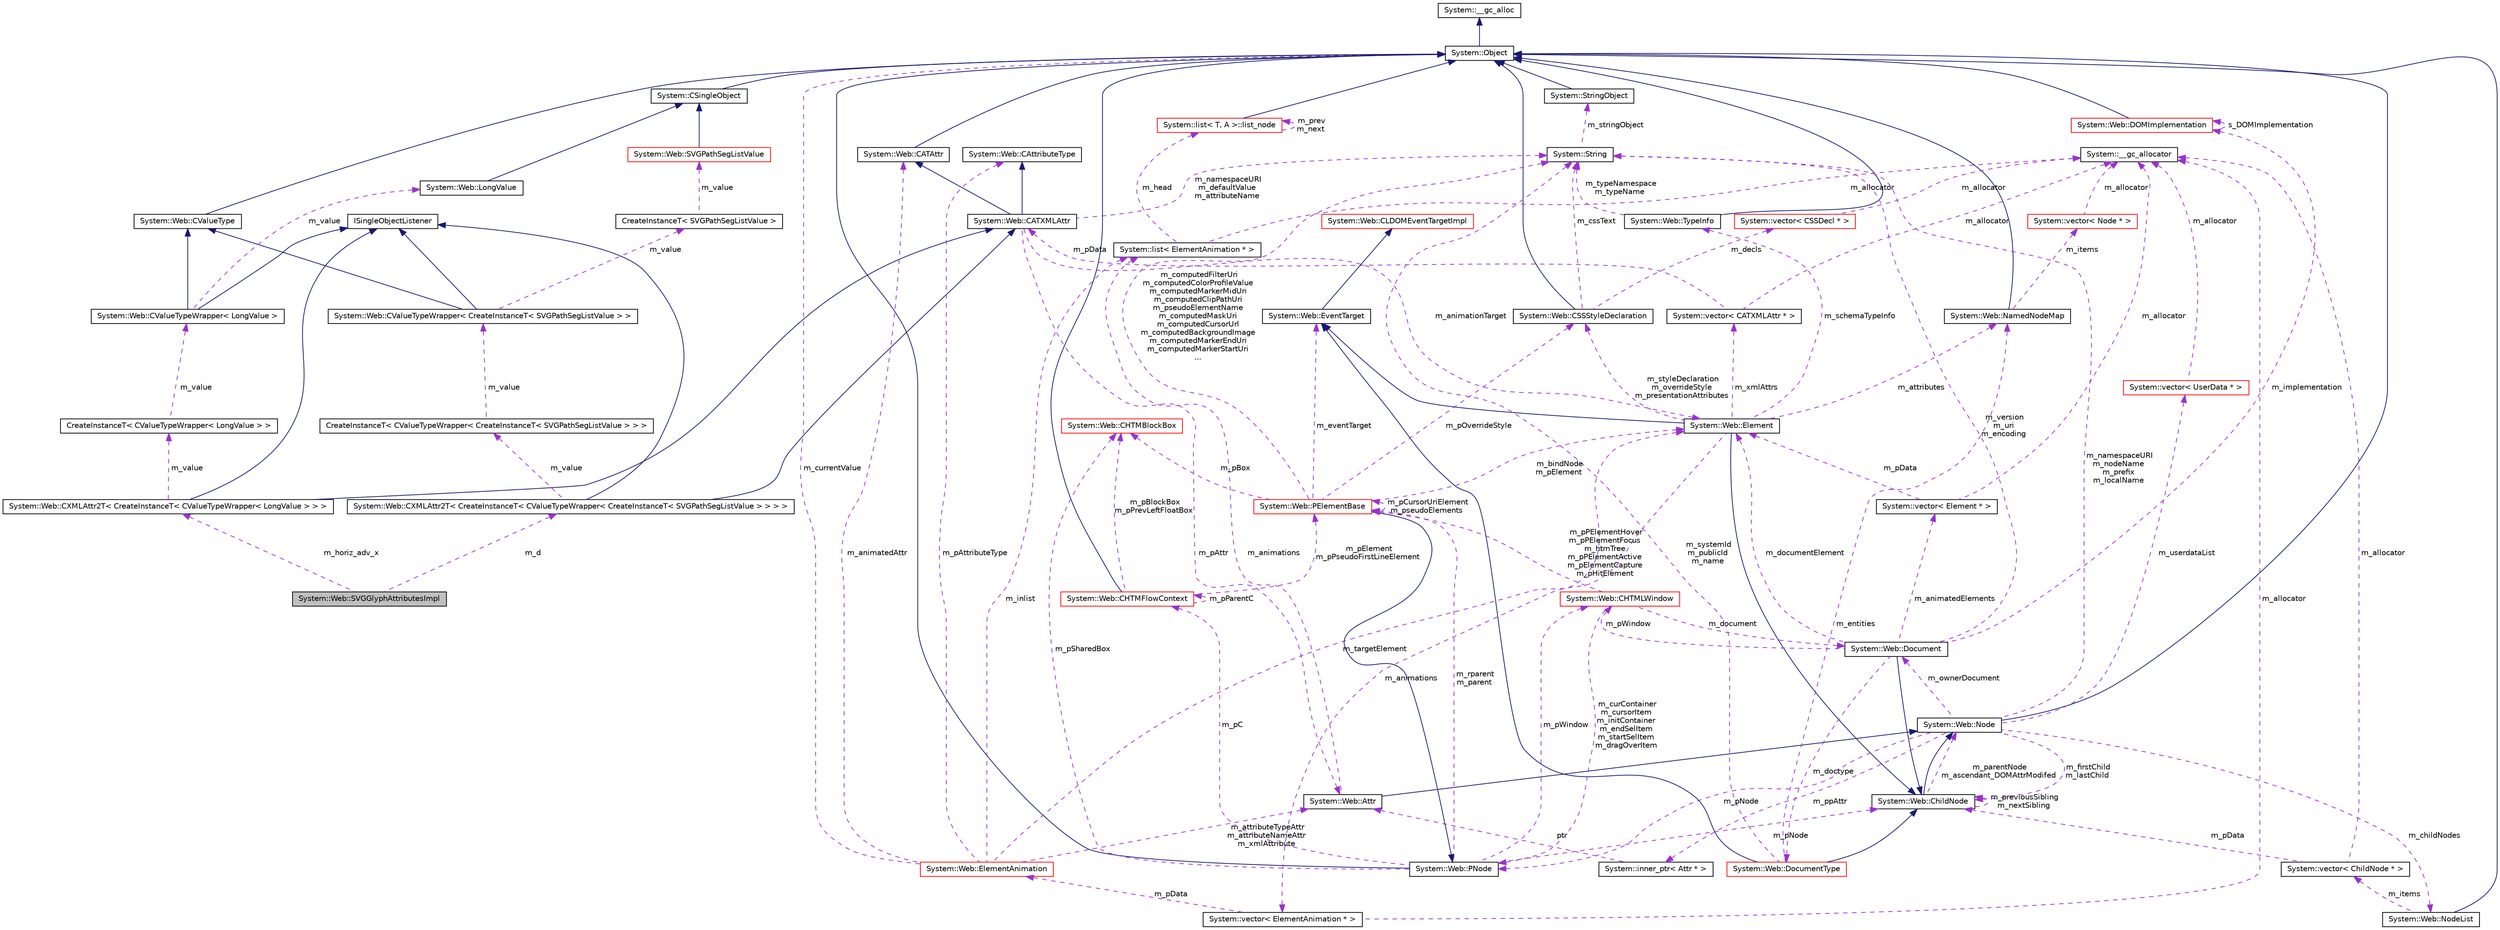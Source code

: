 digraph G
{
  edge [fontname="Helvetica",fontsize="10",labelfontname="Helvetica",labelfontsize="10"];
  node [fontname="Helvetica",fontsize="10",shape=record];
  Node1 [label="System::Web::SVGGlyphAttributesImpl",height=0.2,width=0.4,color="black", fillcolor="grey75", style="filled" fontcolor="black"];
  Node2 -> Node1 [dir="back",color="darkorchid3",fontsize="10",style="dashed",label=" m_d" ,fontname="Helvetica"];
  Node2 [label="System::Web::CXMLAttr2T\< CreateInstanceT\< CValueTypeWrapper\< CreateInstanceT\< SVGPathSegListValue \> \> \> \>",height=0.2,width=0.4,color="black", fillcolor="white", style="filled",URL="$class_system_1_1_web_1_1_c_x_m_l_attr2_t.html"];
  Node3 -> Node2 [dir="back",color="midnightblue",fontsize="10",style="solid",fontname="Helvetica"];
  Node3 [label="System::Web::CATXMLAttr",height=0.2,width=0.4,color="black", fillcolor="white", style="filled",URL="$class_system_1_1_web_1_1_c_a_t_x_m_l_attr.html"];
  Node4 -> Node3 [dir="back",color="midnightblue",fontsize="10",style="solid",fontname="Helvetica"];
  Node4 [label="System::Web::CATAttr",height=0.2,width=0.4,color="black", fillcolor="white", style="filled",URL="$class_system_1_1_web_1_1_c_a_t_attr.html"];
  Node5 -> Node4 [dir="back",color="midnightblue",fontsize="10",style="solid",fontname="Helvetica"];
  Node5 [label="System::Object",height=0.2,width=0.4,color="black", fillcolor="white", style="filled",URL="$class_system_1_1_object.html"];
  Node6 -> Node5 [dir="back",color="midnightblue",fontsize="10",style="solid",fontname="Helvetica"];
  Node6 [label="System::__gc_alloc",height=0.2,width=0.4,color="black", fillcolor="white", style="filled",URL="$class_system_1_1____gc__alloc.html"];
  Node7 -> Node3 [dir="back",color="midnightblue",fontsize="10",style="solid",fontname="Helvetica"];
  Node7 [label="System::Web::CAttributeType",height=0.2,width=0.4,color="black", fillcolor="white", style="filled",URL="$class_system_1_1_web_1_1_c_attribute_type.html"];
  Node8 -> Node3 [dir="back",color="darkorchid3",fontsize="10",style="dashed",label=" m_pAttr" ,fontname="Helvetica"];
  Node8 [label="System::Web::Attr",height=0.2,width=0.4,color="black", fillcolor="white", style="filled",URL="$class_system_1_1_web_1_1_attr.html"];
  Node9 -> Node8 [dir="back",color="midnightblue",fontsize="10",style="solid",fontname="Helvetica"];
  Node9 [label="System::Web::Node",height=0.2,width=0.4,color="black", fillcolor="white", style="filled",URL="$class_system_1_1_web_1_1_node.html"];
  Node5 -> Node9 [dir="back",color="midnightblue",fontsize="10",style="solid",fontname="Helvetica"];
  Node10 -> Node9 [dir="back",color="darkorchid3",fontsize="10",style="dashed",label=" m_childNodes" ,fontname="Helvetica"];
  Node10 [label="System::Web::NodeList",height=0.2,width=0.4,color="black", fillcolor="white", style="filled",URL="$class_system_1_1_web_1_1_node_list.html"];
  Node5 -> Node10 [dir="back",color="midnightblue",fontsize="10",style="solid",fontname="Helvetica"];
  Node11 -> Node10 [dir="back",color="darkorchid3",fontsize="10",style="dashed",label=" m_items" ,fontname="Helvetica"];
  Node11 [label="System::vector\< ChildNode * \>",height=0.2,width=0.4,color="black", fillcolor="white", style="filled",URL="$class_system_1_1vector.html"];
  Node12 -> Node11 [dir="back",color="darkorchid3",fontsize="10",style="dashed",label=" m_allocator" ,fontname="Helvetica"];
  Node12 [label="System::__gc_allocator",height=0.2,width=0.4,color="black", fillcolor="white", style="filled",URL="$class_system_1_1____gc__allocator.html"];
  Node13 -> Node11 [dir="back",color="darkorchid3",fontsize="10",style="dashed",label=" m_pData" ,fontname="Helvetica"];
  Node13 [label="System::Web::ChildNode",height=0.2,width=0.4,color="black", fillcolor="white", style="filled",URL="$class_system_1_1_web_1_1_child_node.html"];
  Node9 -> Node13 [dir="back",color="midnightblue",fontsize="10",style="solid",fontname="Helvetica"];
  Node9 -> Node13 [dir="back",color="darkorchid3",fontsize="10",style="dashed",label=" m_parentNode\nm_ascendant_DOMAttrModifed" ,fontname="Helvetica"];
  Node13 -> Node13 [dir="back",color="darkorchid3",fontsize="10",style="dashed",label=" m_previousSibling\nm_nextSibling" ,fontname="Helvetica"];
  Node14 -> Node9 [dir="back",color="darkorchid3",fontsize="10",style="dashed",label=" m_ownerDocument" ,fontname="Helvetica"];
  Node14 [label="System::Web::Document",height=0.2,width=0.4,color="black", fillcolor="white", style="filled",URL="$class_system_1_1_web_1_1_document.html"];
  Node13 -> Node14 [dir="back",color="midnightblue",fontsize="10",style="solid",fontname="Helvetica"];
  Node15 -> Node14 [dir="back",color="darkorchid3",fontsize="10",style="dashed",label=" m_implementation" ,fontname="Helvetica"];
  Node15 [label="System::Web::DOMImplementation",height=0.2,width=0.4,color="red", fillcolor="white", style="filled",URL="$class_system_1_1_web_1_1_d_o_m_implementation.html"];
  Node5 -> Node15 [dir="back",color="midnightblue",fontsize="10",style="solid",fontname="Helvetica"];
  Node15 -> Node15 [dir="back",color="darkorchid3",fontsize="10",style="dashed",label=" s_DOMImplementation" ,fontname="Helvetica"];
  Node16 -> Node14 [dir="back",color="darkorchid3",fontsize="10",style="dashed",label=" m_doctype" ,fontname="Helvetica"];
  Node16 [label="System::Web::DocumentType",height=0.2,width=0.4,color="red", fillcolor="white", style="filled",URL="$class_system_1_1_web_1_1_document_type.html"];
  Node13 -> Node16 [dir="back",color="midnightblue",fontsize="10",style="solid",fontname="Helvetica"];
  Node17 -> Node16 [dir="back",color="midnightblue",fontsize="10",style="solid",fontname="Helvetica"];
  Node17 [label="System::Web::EventTarget",height=0.2,width=0.4,color="black", fillcolor="white", style="filled",URL="$class_system_1_1_web_1_1_event_target.html"];
  Node18 -> Node17 [dir="back",color="midnightblue",fontsize="10",style="solid",fontname="Helvetica"];
  Node18 [label="System::Web::CLDOMEventTargetImpl",height=0.2,width=0.4,color="red", fillcolor="white", style="filled",URL="$class_system_1_1_web_1_1_c_l_d_o_m_event_target_impl.html"];
  Node19 -> Node16 [dir="back",color="darkorchid3",fontsize="10",style="dashed",label=" m_entities" ,fontname="Helvetica"];
  Node19 [label="System::Web::NamedNodeMap",height=0.2,width=0.4,color="black", fillcolor="white", style="filled",URL="$class_system_1_1_web_1_1_named_node_map.html"];
  Node5 -> Node19 [dir="back",color="midnightblue",fontsize="10",style="solid",fontname="Helvetica"];
  Node20 -> Node19 [dir="back",color="darkorchid3",fontsize="10",style="dashed",label=" m_items" ,fontname="Helvetica"];
  Node20 [label="System::vector\< Node * \>",height=0.2,width=0.4,color="red", fillcolor="white", style="filled",URL="$class_system_1_1vector.html"];
  Node12 -> Node20 [dir="back",color="darkorchid3",fontsize="10",style="dashed",label=" m_allocator" ,fontname="Helvetica"];
  Node21 -> Node16 [dir="back",color="darkorchid3",fontsize="10",style="dashed",label=" m_systemId\nm_publicId\nm_name" ,fontname="Helvetica"];
  Node21 [label="System::String",height=0.2,width=0.4,color="black", fillcolor="white", style="filled",URL="$class_system_1_1_string.html"];
  Node22 -> Node21 [dir="back",color="darkorchid3",fontsize="10",style="dashed",label=" m_stringObject" ,fontname="Helvetica"];
  Node22 [label="System::StringObject",height=0.2,width=0.4,color="black", fillcolor="white", style="filled",URL="$class_system_1_1_string_object.html"];
  Node5 -> Node22 [dir="back",color="midnightblue",fontsize="10",style="solid",fontname="Helvetica"];
  Node23 -> Node14 [dir="back",color="darkorchid3",fontsize="10",style="dashed",label=" m_animatedElements" ,fontname="Helvetica"];
  Node23 [label="System::vector\< Element * \>",height=0.2,width=0.4,color="black", fillcolor="white", style="filled",URL="$class_system_1_1vector.html"];
  Node12 -> Node23 [dir="back",color="darkorchid3",fontsize="10",style="dashed",label=" m_allocator" ,fontname="Helvetica"];
  Node24 -> Node23 [dir="back",color="darkorchid3",fontsize="10",style="dashed",label=" m_pData" ,fontname="Helvetica"];
  Node24 [label="System::Web::Element",height=0.2,width=0.4,color="black", fillcolor="white", style="filled",URL="$class_system_1_1_web_1_1_element.html"];
  Node13 -> Node24 [dir="back",color="midnightblue",fontsize="10",style="solid",fontname="Helvetica"];
  Node17 -> Node24 [dir="back",color="midnightblue",fontsize="10",style="solid",fontname="Helvetica"];
  Node25 -> Node24 [dir="back",color="darkorchid3",fontsize="10",style="dashed",label=" m_xmlAttrs" ,fontname="Helvetica"];
  Node25 [label="System::vector\< CATXMLAttr * \>",height=0.2,width=0.4,color="black", fillcolor="white", style="filled",URL="$class_system_1_1vector.html"];
  Node12 -> Node25 [dir="back",color="darkorchid3",fontsize="10",style="dashed",label=" m_allocator" ,fontname="Helvetica"];
  Node3 -> Node25 [dir="back",color="darkorchid3",fontsize="10",style="dashed",label=" m_pData" ,fontname="Helvetica"];
  Node19 -> Node24 [dir="back",color="darkorchid3",fontsize="10",style="dashed",label=" m_attributes" ,fontname="Helvetica"];
  Node26 -> Node24 [dir="back",color="darkorchid3",fontsize="10",style="dashed",label=" m_schemaTypeInfo" ,fontname="Helvetica"];
  Node26 [label="System::Web::TypeInfo",height=0.2,width=0.4,color="black", fillcolor="white", style="filled",URL="$class_system_1_1_web_1_1_type_info.html"];
  Node5 -> Node26 [dir="back",color="midnightblue",fontsize="10",style="solid",fontname="Helvetica"];
  Node21 -> Node26 [dir="back",color="darkorchid3",fontsize="10",style="dashed",label=" m_typeNamespace\nm_typeName" ,fontname="Helvetica"];
  Node27 -> Node24 [dir="back",color="darkorchid3",fontsize="10",style="dashed",label=" m_styleDeclaration\nm_overrideStyle\nm_presentationAttributes" ,fontname="Helvetica"];
  Node27 [label="System::Web::CSSStyleDeclaration",height=0.2,width=0.4,color="black", fillcolor="white", style="filled",URL="$class_system_1_1_web_1_1_c_s_s_style_declaration.html"];
  Node5 -> Node27 [dir="back",color="midnightblue",fontsize="10",style="solid",fontname="Helvetica"];
  Node21 -> Node27 [dir="back",color="darkorchid3",fontsize="10",style="dashed",label=" m_cssText" ,fontname="Helvetica"];
  Node28 -> Node27 [dir="back",color="darkorchid3",fontsize="10",style="dashed",label=" m_decls" ,fontname="Helvetica"];
  Node28 [label="System::vector\< CSSDecl * \>",height=0.2,width=0.4,color="red", fillcolor="white", style="filled",URL="$class_system_1_1vector.html"];
  Node12 -> Node28 [dir="back",color="darkorchid3",fontsize="10",style="dashed",label=" m_allocator" ,fontname="Helvetica"];
  Node29 -> Node24 [dir="back",color="darkorchid3",fontsize="10",style="dashed",label=" m_animations" ,fontname="Helvetica"];
  Node29 [label="System::vector\< ElementAnimation * \>",height=0.2,width=0.4,color="black", fillcolor="white", style="filled",URL="$class_system_1_1vector.html"];
  Node12 -> Node29 [dir="back",color="darkorchid3",fontsize="10",style="dashed",label=" m_allocator" ,fontname="Helvetica"];
  Node30 -> Node29 [dir="back",color="darkorchid3",fontsize="10",style="dashed",label=" m_pData" ,fontname="Helvetica"];
  Node30 [label="System::Web::ElementAnimation",height=0.2,width=0.4,color="red", fillcolor="white", style="filled",URL="$class_system_1_1_web_1_1_element_animation.html"];
  Node4 -> Node30 [dir="back",color="darkorchid3",fontsize="10",style="dashed",label=" m_animatedAttr" ,fontname="Helvetica"];
  Node31 -> Node30 [dir="back",color="darkorchid3",fontsize="10",style="dashed",label=" m_inlist" ,fontname="Helvetica"];
  Node31 [label="System::list\< ElementAnimation * \>",height=0.2,width=0.4,color="black", fillcolor="white", style="filled",URL="$class_system_1_1list.html"];
  Node12 -> Node31 [dir="back",color="darkorchid3",fontsize="10",style="dashed",label=" m_allocator" ,fontname="Helvetica"];
  Node32 -> Node31 [dir="back",color="darkorchid3",fontsize="10",style="dashed",label=" m_head" ,fontname="Helvetica"];
  Node32 [label="System::list\< T, A \>::list_node",height=0.2,width=0.4,color="red", fillcolor="white", style="filled",URL="$class_system_1_1list_1_1list__node.html"];
  Node5 -> Node32 [dir="back",color="midnightblue",fontsize="10",style="solid",fontname="Helvetica"];
  Node32 -> Node32 [dir="back",color="darkorchid3",fontsize="10",style="dashed",label=" m_prev\nm_next" ,fontname="Helvetica"];
  Node7 -> Node30 [dir="back",color="darkorchid3",fontsize="10",style="dashed",label=" m_pAttributeType" ,fontname="Helvetica"];
  Node8 -> Node30 [dir="back",color="darkorchid3",fontsize="10",style="dashed",label=" m_attributeTypeAttr\nm_attributeNameAttr\nm_xmlAttribute" ,fontname="Helvetica"];
  Node24 -> Node30 [dir="back",color="darkorchid3",fontsize="10",style="dashed",label=" m_targetElement" ,fontname="Helvetica"];
  Node5 -> Node30 [dir="back",color="darkorchid3",fontsize="10",style="dashed",label=" m_currentValue" ,fontname="Helvetica"];
  Node33 -> Node14 [dir="back",color="darkorchid3",fontsize="10",style="dashed",label=" m_pWindow" ,fontname="Helvetica"];
  Node33 [label="System::Web::CHTMLWindow",height=0.2,width=0.4,color="red", fillcolor="white", style="filled",URL="$class_system_1_1_web_1_1_c_h_t_m_l_window.html"];
  Node14 -> Node33 [dir="back",color="darkorchid3",fontsize="10",style="dashed",label=" m_document" ,fontname="Helvetica"];
  Node34 -> Node33 [dir="back",color="darkorchid3",fontsize="10",style="dashed",label=" m_curContainer\nm_cursorItem\nm_initContainer\nm_endSelItem\nm_startSelItem\nm_dragOverItem" ,fontname="Helvetica"];
  Node34 [label="System::Web::PNode",height=0.2,width=0.4,color="black", fillcolor="white", style="filled",URL="$class_system_1_1_web_1_1_p_node.html"];
  Node5 -> Node34 [dir="back",color="midnightblue",fontsize="10",style="solid",fontname="Helvetica"];
  Node33 -> Node34 [dir="back",color="darkorchid3",fontsize="10",style="dashed",label=" m_pWindow" ,fontname="Helvetica"];
  Node35 -> Node34 [dir="back",color="darkorchid3",fontsize="10",style="dashed",label=" m_rparent\nm_parent" ,fontname="Helvetica"];
  Node35 [label="System::Web::PElementBase",height=0.2,width=0.4,color="red", fillcolor="white", style="filled",URL="$class_system_1_1_web_1_1_p_element_base.html"];
  Node34 -> Node35 [dir="back",color="midnightblue",fontsize="10",style="solid",fontname="Helvetica"];
  Node17 -> Node35 [dir="back",color="darkorchid3",fontsize="10",style="dashed",label=" m_eventTarget" ,fontname="Helvetica"];
  Node21 -> Node35 [dir="back",color="darkorchid3",fontsize="10",style="dashed",label=" m_computedFilterUri\nm_computedColorProfileValue\nm_computedMarkerMidUri\nm_computedClipPathUri\nm_pseudoElementName\nm_computedMaskUri\nm_computedCursorUrl\nm_computedBackgroundImage\nm_computedMarkerEndUri\nm_computedMarkerStartUri\n..." ,fontname="Helvetica"];
  Node27 -> Node35 [dir="back",color="darkorchid3",fontsize="10",style="dashed",label=" m_pOverrideStyle" ,fontname="Helvetica"];
  Node24 -> Node35 [dir="back",color="darkorchid3",fontsize="10",style="dashed",label=" m_bindNode\nm_pElement" ,fontname="Helvetica"];
  Node35 -> Node35 [dir="back",color="darkorchid3",fontsize="10",style="dashed",label=" m_pCursorUriElement\nm_pseudoElements" ,fontname="Helvetica"];
  Node36 -> Node35 [dir="back",color="darkorchid3",fontsize="10",style="dashed",label=" m_pBox" ,fontname="Helvetica"];
  Node36 [label="System::Web::CHTMBlockBox",height=0.2,width=0.4,color="red", fillcolor="white", style="filled",URL="$class_system_1_1_web_1_1_c_h_t_m_block_box.html"];
  Node13 -> Node34 [dir="back",color="darkorchid3",fontsize="10",style="dashed",label=" m_pNode" ,fontname="Helvetica"];
  Node37 -> Node34 [dir="back",color="darkorchid3",fontsize="10",style="dashed",label=" m_pC" ,fontname="Helvetica"];
  Node37 [label="System::Web::CHTMFlowContext",height=0.2,width=0.4,color="red", fillcolor="white", style="filled",URL="$class_system_1_1_web_1_1_c_h_t_m_flow_context.html"];
  Node5 -> Node37 [dir="back",color="midnightblue",fontsize="10",style="solid",fontname="Helvetica"];
  Node35 -> Node37 [dir="back",color="darkorchid3",fontsize="10",style="dashed",label=" m_pElement\nm_pPseudoFirstLineElement" ,fontname="Helvetica"];
  Node37 -> Node37 [dir="back",color="darkorchid3",fontsize="10",style="dashed",label=" m_pParentC" ,fontname="Helvetica"];
  Node36 -> Node37 [dir="back",color="darkorchid3",fontsize="10",style="dashed",label=" m_pBlockBox\nm_pPrevLeftFloatBox" ,fontname="Helvetica"];
  Node36 -> Node34 [dir="back",color="darkorchid3",fontsize="10",style="dashed",label=" m_pSharedBox" ,fontname="Helvetica"];
  Node35 -> Node33 [dir="back",color="darkorchid3",fontsize="10",style="dashed",label=" m_pPElementHover\nm_pPElementFocus\nm_htmTree\nm_pPElementActive\nm_pElementCapture\nm_pHitElement" ,fontname="Helvetica"];
  Node21 -> Node14 [dir="back",color="darkorchid3",fontsize="10",style="dashed",label=" m_version\nm_uri\nm_encoding" ,fontname="Helvetica"];
  Node24 -> Node14 [dir="back",color="darkorchid3",fontsize="10",style="dashed",label=" m_documentElement" ,fontname="Helvetica"];
  Node21 -> Node9 [dir="back",color="darkorchid3",fontsize="10",style="dashed",label=" m_namespaceURI\nm_nodeName\nm_prefix\nm_localName" ,fontname="Helvetica"];
  Node34 -> Node9 [dir="back",color="darkorchid3",fontsize="10",style="dashed",label=" m_pNode" ,fontname="Helvetica"];
  Node13 -> Node9 [dir="back",color="darkorchid3",fontsize="10",style="dashed",label=" m_firstChild\nm_lastChild" ,fontname="Helvetica"];
  Node38 -> Node9 [dir="back",color="darkorchid3",fontsize="10",style="dashed",label=" m_userdataList" ,fontname="Helvetica"];
  Node38 [label="System::vector\< UserData * \>",height=0.2,width=0.4,color="red", fillcolor="white", style="filled",URL="$class_system_1_1vector.html"];
  Node12 -> Node38 [dir="back",color="darkorchid3",fontsize="10",style="dashed",label=" m_allocator" ,fontname="Helvetica"];
  Node39 -> Node9 [dir="back",color="darkorchid3",fontsize="10",style="dashed",label=" m_ppAttr" ,fontname="Helvetica"];
  Node39 [label="System::inner_ptr\< Attr * \>",height=0.2,width=0.4,color="black", fillcolor="white", style="filled",URL="$class_system_1_1inner__ptr.html"];
  Node8 -> Node39 [dir="back",color="darkorchid3",fontsize="10",style="dashed",label=" ptr" ,fontname="Helvetica"];
  Node31 -> Node8 [dir="back",color="darkorchid3",fontsize="10",style="dashed",label=" m_animations" ,fontname="Helvetica"];
  Node21 -> Node3 [dir="back",color="darkorchid3",fontsize="10",style="dashed",label=" m_namespaceURI\nm_defaultValue\nm_attributeName" ,fontname="Helvetica"];
  Node24 -> Node3 [dir="back",color="darkorchid3",fontsize="10",style="dashed",label=" m_animationTarget" ,fontname="Helvetica"];
  Node40 -> Node2 [dir="back",color="midnightblue",fontsize="10",style="solid",fontname="Helvetica"];
  Node40 [label="ISingleObjectListener",height=0.2,width=0.4,color="black", fillcolor="white", style="filled",URL="$class_i_single_object_listener.html"];
  Node41 -> Node2 [dir="back",color="darkorchid3",fontsize="10",style="dashed",label=" m_value" ,fontname="Helvetica"];
  Node41 [label="CreateInstanceT\< CValueTypeWrapper\< CreateInstanceT\< SVGPathSegListValue \> \> \>",height=0.2,width=0.4,color="black", fillcolor="white", style="filled",URL="$class_create_instance_t.html"];
  Node42 -> Node41 [dir="back",color="darkorchid3",fontsize="10",style="dashed",label=" m_value" ,fontname="Helvetica"];
  Node42 [label="System::Web::CValueTypeWrapper\< CreateInstanceT\< SVGPathSegListValue \> \>",height=0.2,width=0.4,color="black", fillcolor="white", style="filled",URL="$class_system_1_1_web_1_1_c_value_type_wrapper.html"];
  Node43 -> Node42 [dir="back",color="midnightblue",fontsize="10",style="solid",fontname="Helvetica"];
  Node43 [label="System::Web::CValueType",height=0.2,width=0.4,color="black", fillcolor="white", style="filled",URL="$class_system_1_1_web_1_1_c_value_type.html"];
  Node5 -> Node43 [dir="back",color="midnightblue",fontsize="10",style="solid",fontname="Helvetica"];
  Node40 -> Node42 [dir="back",color="midnightblue",fontsize="10",style="solid",fontname="Helvetica"];
  Node44 -> Node42 [dir="back",color="darkorchid3",fontsize="10",style="dashed",label=" m_value" ,fontname="Helvetica"];
  Node44 [label="CreateInstanceT\< SVGPathSegListValue \>",height=0.2,width=0.4,color="black", fillcolor="white", style="filled",URL="$class_create_instance_t.html"];
  Node45 -> Node44 [dir="back",color="darkorchid3",fontsize="10",style="dashed",label=" m_value" ,fontname="Helvetica"];
  Node45 [label="System::Web::SVGPathSegListValue",height=0.2,width=0.4,color="red", fillcolor="white", style="filled",URL="$class_system_1_1_web_1_1_s_v_g_path_seg_list_value.html"];
  Node46 -> Node45 [dir="back",color="midnightblue",fontsize="10",style="solid",fontname="Helvetica"];
  Node46 [label="System::CSingleObject",height=0.2,width=0.4,color="black", fillcolor="white", style="filled",URL="$class_system_1_1_c_single_object.html"];
  Node5 -> Node46 [dir="back",color="midnightblue",fontsize="10",style="solid",fontname="Helvetica"];
  Node47 -> Node1 [dir="back",color="darkorchid3",fontsize="10",style="dashed",label=" m_horiz_adv_x" ,fontname="Helvetica"];
  Node47 [label="System::Web::CXMLAttr2T\< CreateInstanceT\< CValueTypeWrapper\< LongValue \> \> \>",height=0.2,width=0.4,color="black", fillcolor="white", style="filled",URL="$class_system_1_1_web_1_1_c_x_m_l_attr2_t.html"];
  Node3 -> Node47 [dir="back",color="midnightblue",fontsize="10",style="solid",fontname="Helvetica"];
  Node40 -> Node47 [dir="back",color="midnightblue",fontsize="10",style="solid",fontname="Helvetica"];
  Node48 -> Node47 [dir="back",color="darkorchid3",fontsize="10",style="dashed",label=" m_value" ,fontname="Helvetica"];
  Node48 [label="CreateInstanceT\< CValueTypeWrapper\< LongValue \> \>",height=0.2,width=0.4,color="black", fillcolor="white", style="filled",URL="$class_create_instance_t.html"];
  Node49 -> Node48 [dir="back",color="darkorchid3",fontsize="10",style="dashed",label=" m_value" ,fontname="Helvetica"];
  Node49 [label="System::Web::CValueTypeWrapper\< LongValue \>",height=0.2,width=0.4,color="black", fillcolor="white", style="filled",URL="$class_system_1_1_web_1_1_c_value_type_wrapper.html"];
  Node43 -> Node49 [dir="back",color="midnightblue",fontsize="10",style="solid",fontname="Helvetica"];
  Node40 -> Node49 [dir="back",color="midnightblue",fontsize="10",style="solid",fontname="Helvetica"];
  Node50 -> Node49 [dir="back",color="darkorchid3",fontsize="10",style="dashed",label=" m_value" ,fontname="Helvetica"];
  Node50 [label="System::Web::LongValue",height=0.2,width=0.4,color="black", fillcolor="white", style="filled",URL="$class_system_1_1_web_1_1_long_value.html"];
  Node46 -> Node50 [dir="back",color="midnightblue",fontsize="10",style="solid",fontname="Helvetica"];
}
